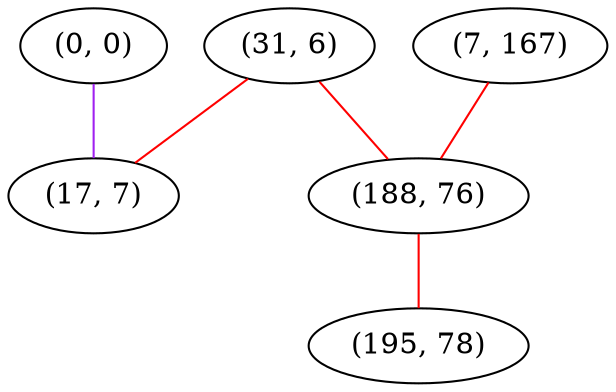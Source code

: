 graph "" {
"(31, 6)";
"(0, 0)";
"(17, 7)";
"(7, 167)";
"(188, 76)";
"(195, 78)";
"(31, 6)" -- "(188, 76)"  [color=red, key=0, weight=1];
"(31, 6)" -- "(17, 7)"  [color=red, key=0, weight=1];
"(0, 0)" -- "(17, 7)"  [color=purple, key=0, weight=4];
"(7, 167)" -- "(188, 76)"  [color=red, key=0, weight=1];
"(188, 76)" -- "(195, 78)"  [color=red, key=0, weight=1];
}

